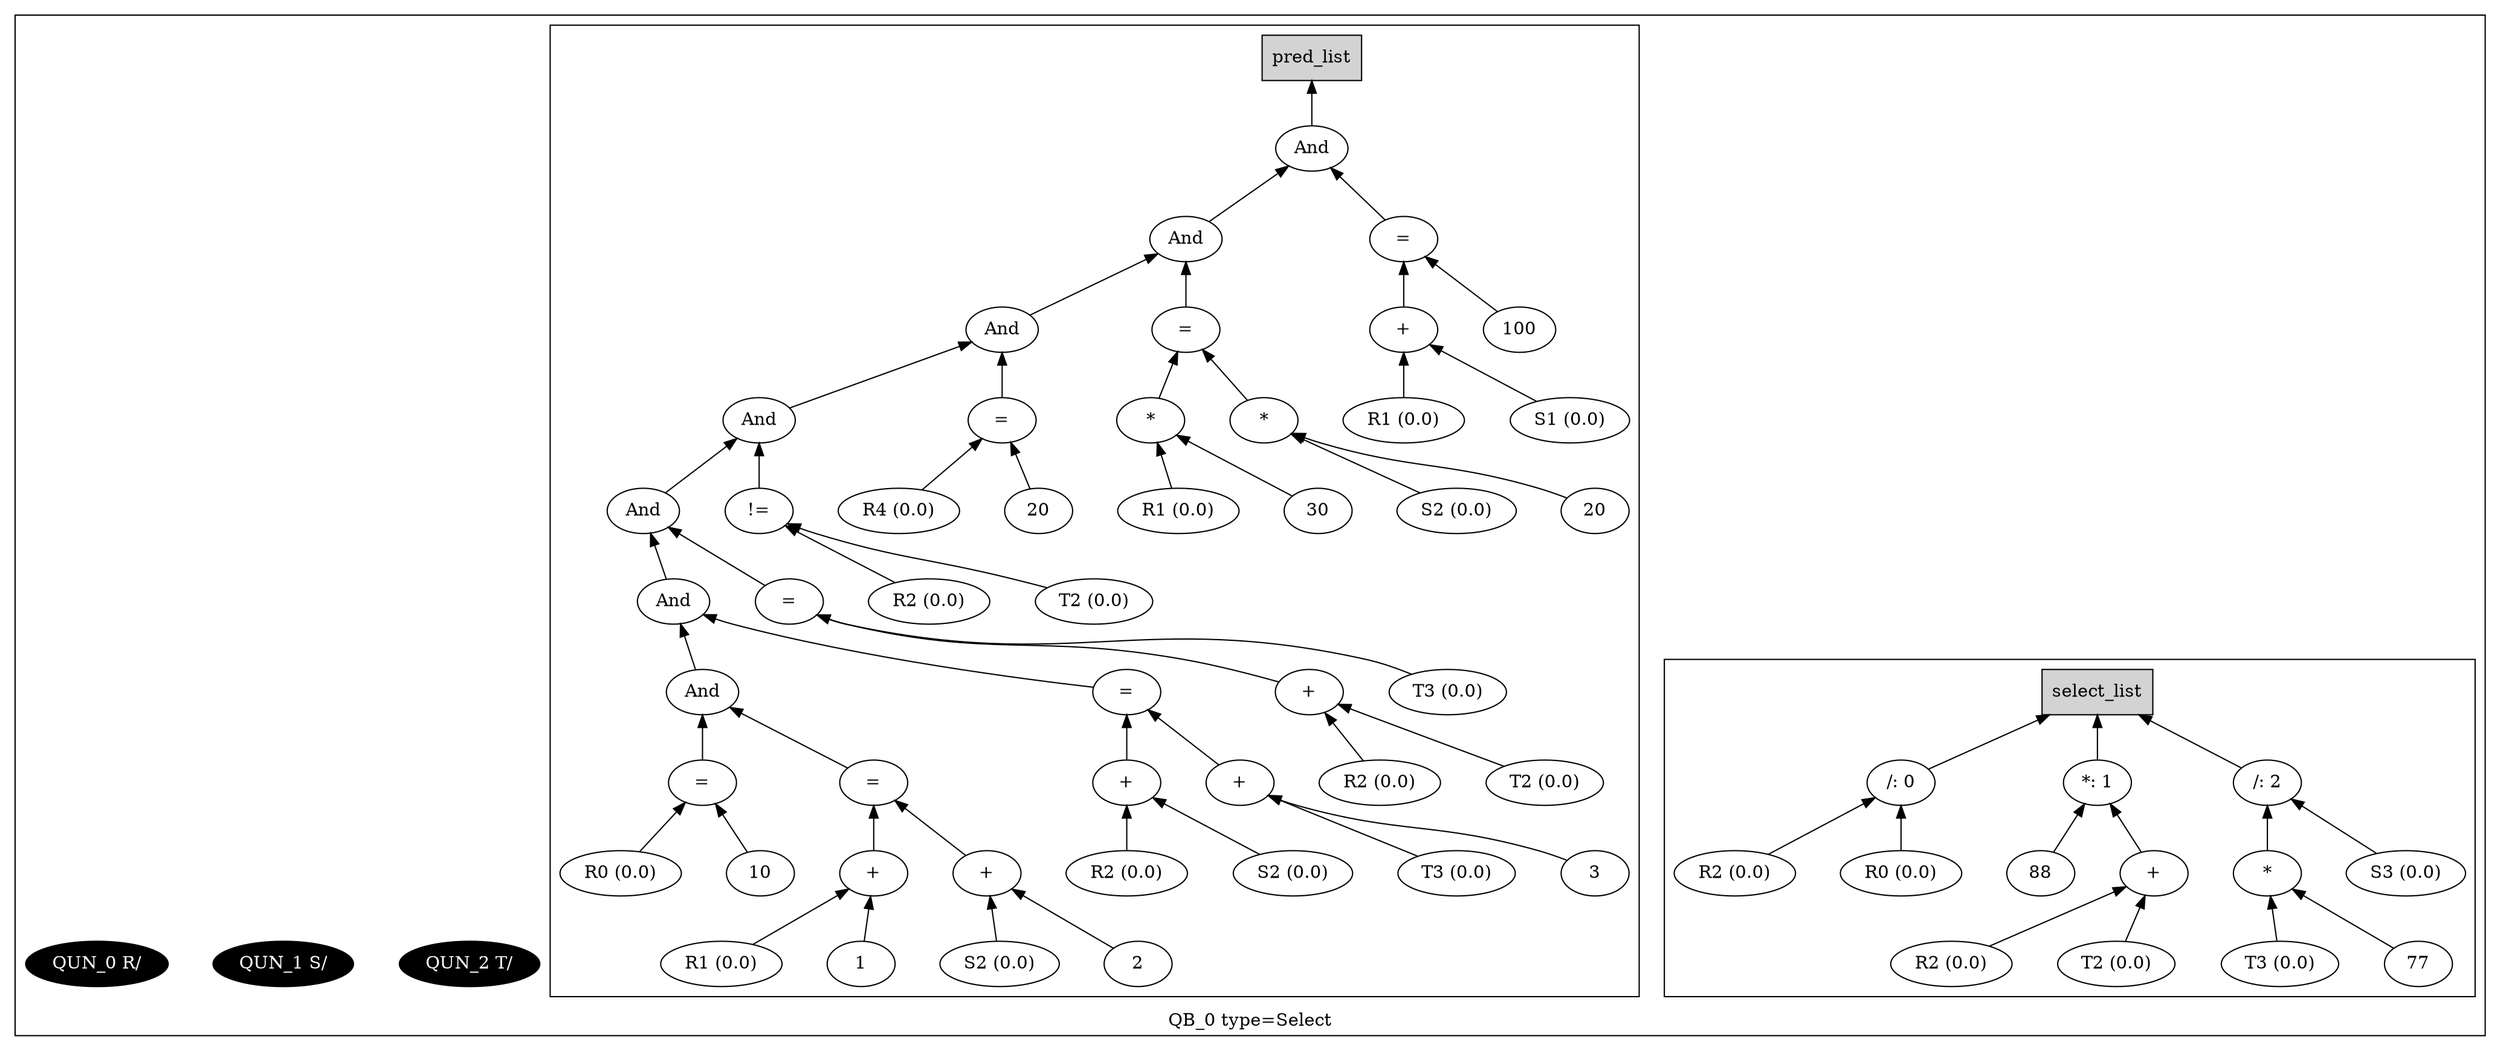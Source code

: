 digraph example1 {
    rankdir=BT;
    nodesep=0.5;
    ordering="in";
  subgraph cluster_QB_0 {
    "QB_0_selectlist"[label="select_list",shape=box,style=filled];
  subgraph cluster_select_listQB_0 {
    exprnodeExprKey3v1[label="/: 0"];
    exprnodeExprKey1v1 -> exprnodeExprKey3v1;
    exprnodeExprKey1v1[label="R2 (0.0)"];
    exprnodeExprKey2v1 -> exprnodeExprKey3v1;
    exprnodeExprKey2v1[label="R0 (0.0)"];
    exprnodeExprKey3v1 -> "QB_0_selectlist";
    exprnodeExprKey8v1[label="*: 1"];
    exprnodeExprKey4v1 -> exprnodeExprKey8v1;
    exprnodeExprKey4v1[label="88"];
    exprnodeExprKey7v1 -> exprnodeExprKey8v1;
    exprnodeExprKey7v1[label="+"];
    exprnodeExprKey5v1 -> exprnodeExprKey7v1;
    exprnodeExprKey5v1[label="R2 (0.0)"];
    exprnodeExprKey6v1 -> exprnodeExprKey7v1;
    exprnodeExprKey6v1[label="T2 (0.0)"];
    exprnodeExprKey8v1 -> "QB_0_selectlist";
    exprnodeExprKey13v1[label="/: 2"];
    exprnodeExprKey11v1 -> exprnodeExprKey13v1;
    exprnodeExprKey11v1[label="*"];
    exprnodeExprKey9v1 -> exprnodeExprKey11v1;
    exprnodeExprKey9v1[label="T3 (0.0)"];
    exprnodeExprKey10v1 -> exprnodeExprKey11v1;
    exprnodeExprKey10v1[label="77"];
    exprnodeExprKey12v1 -> exprnodeExprKey13v1;
    exprnodeExprKey12v1[label="S3 (0.0)"];
    exprnodeExprKey13v1 -> "QB_0_selectlist";
}
    "QUN_2"[label="QUN_2 T/", fillcolor=black, fontcolor=white, style=filled]
    "QUN_1"[label="QUN_1 S/", fillcolor=black, fontcolor=white, style=filled]
    "QUN_0"[label="QUN_0 R/", fillcolor=black, fontcolor=white, style=filled]
  subgraph cluster_pred_listQB_0 {
    exprnodeExprKey60v1[label="And"];
    exprnodeExprKey54v1 -> exprnodeExprKey60v1;
    exprnodeExprKey54v1[label="And"];
    exprnodeExprKey46v1 -> exprnodeExprKey54v1;
    exprnodeExprKey46v1[label="And"];
    exprnodeExprKey42v1 -> exprnodeExprKey46v1;
    exprnodeExprKey42v1[label="And"];
    exprnodeExprKey38v1 -> exprnodeExprKey42v1;
    exprnodeExprKey38v1[label="And"];
    exprnodeExprKey32v1 -> exprnodeExprKey38v1;
    exprnodeExprKey32v1[label="And"];
    exprnodeExprKey24v1 -> exprnodeExprKey32v1;
    exprnodeExprKey24v1[label="And"];
    exprnodeExprKey16v1 -> exprnodeExprKey24v1;
    exprnodeExprKey16v1[label="="];
    exprnodeExprKey14v1 -> exprnodeExprKey16v1;
    exprnodeExprKey14v1[label="R0 (0.0)"];
    exprnodeExprKey15v1 -> exprnodeExprKey16v1;
    exprnodeExprKey15v1[label="10"];
    exprnodeExprKey23v1 -> exprnodeExprKey24v1;
    exprnodeExprKey23v1[label="="];
    exprnodeExprKey19v1 -> exprnodeExprKey23v1;
    exprnodeExprKey19v1[label="+"];
    exprnodeExprKey17v1 -> exprnodeExprKey19v1;
    exprnodeExprKey17v1[label="R1 (0.0)"];
    exprnodeExprKey18v1 -> exprnodeExprKey19v1;
    exprnodeExprKey18v1[label="1"];
    exprnodeExprKey22v1 -> exprnodeExprKey23v1;
    exprnodeExprKey22v1[label="+"];
    exprnodeExprKey20v1 -> exprnodeExprKey22v1;
    exprnodeExprKey20v1[label="S2 (0.0)"];
    exprnodeExprKey21v1 -> exprnodeExprKey22v1;
    exprnodeExprKey21v1[label="2"];
    exprnodeExprKey31v1 -> exprnodeExprKey32v1;
    exprnodeExprKey31v1[label="="];
    exprnodeExprKey27v1 -> exprnodeExprKey31v1;
    exprnodeExprKey27v1[label="+"];
    exprnodeExprKey25v1 -> exprnodeExprKey27v1;
    exprnodeExprKey25v1[label="R2 (0.0)"];
    exprnodeExprKey26v1 -> exprnodeExprKey27v1;
    exprnodeExprKey26v1[label="S2 (0.0)"];
    exprnodeExprKey30v1 -> exprnodeExprKey31v1;
    exprnodeExprKey30v1[label="+"];
    exprnodeExprKey28v1 -> exprnodeExprKey30v1;
    exprnodeExprKey28v1[label="T3 (0.0)"];
    exprnodeExprKey29v1 -> exprnodeExprKey30v1;
    exprnodeExprKey29v1[label="3"];
    exprnodeExprKey37v1 -> exprnodeExprKey38v1;
    exprnodeExprKey37v1[label="="];
    exprnodeExprKey35v1 -> exprnodeExprKey37v1;
    exprnodeExprKey35v1[label="+"];
    exprnodeExprKey33v1 -> exprnodeExprKey35v1;
    exprnodeExprKey33v1[label="R2 (0.0)"];
    exprnodeExprKey34v1 -> exprnodeExprKey35v1;
    exprnodeExprKey34v1[label="T2 (0.0)"];
    exprnodeExprKey36v1 -> exprnodeExprKey37v1;
    exprnodeExprKey36v1[label="T3 (0.0)"];
    exprnodeExprKey41v1 -> exprnodeExprKey42v1;
    exprnodeExprKey41v1[label="!="];
    exprnodeExprKey39v1 -> exprnodeExprKey41v1;
    exprnodeExprKey39v1[label="R2 (0.0)"];
    exprnodeExprKey40v1 -> exprnodeExprKey41v1;
    exprnodeExprKey40v1[label="T2 (0.0)"];
    exprnodeExprKey45v1 -> exprnodeExprKey46v1;
    exprnodeExprKey45v1[label="="];
    exprnodeExprKey43v1 -> exprnodeExprKey45v1;
    exprnodeExprKey43v1[label="R4 (0.0)"];
    exprnodeExprKey44v1 -> exprnodeExprKey45v1;
    exprnodeExprKey44v1[label="20"];
    exprnodeExprKey53v1 -> exprnodeExprKey54v1;
    exprnodeExprKey53v1[label="="];
    exprnodeExprKey49v1 -> exprnodeExprKey53v1;
    exprnodeExprKey49v1[label="*"];
    exprnodeExprKey47v1 -> exprnodeExprKey49v1;
    exprnodeExprKey47v1[label="R1 (0.0)"];
    exprnodeExprKey48v1 -> exprnodeExprKey49v1;
    exprnodeExprKey48v1[label="30"];
    exprnodeExprKey52v1 -> exprnodeExprKey53v1;
    exprnodeExprKey52v1[label="*"];
    exprnodeExprKey50v1 -> exprnodeExprKey52v1;
    exprnodeExprKey50v1[label="S2 (0.0)"];
    exprnodeExprKey51v1 -> exprnodeExprKey52v1;
    exprnodeExprKey51v1[label="20"];
    exprnodeExprKey59v1 -> exprnodeExprKey60v1;
    exprnodeExprKey59v1[label="="];
    exprnodeExprKey57v1 -> exprnodeExprKey59v1;
    exprnodeExprKey57v1[label="+"];
    exprnodeExprKey55v1 -> exprnodeExprKey57v1;
    exprnodeExprKey55v1[label="R1 (0.0)"];
    exprnodeExprKey56v1 -> exprnodeExprKey57v1;
    exprnodeExprKey56v1[label="S1 (0.0)"];
    exprnodeExprKey58v1 -> exprnodeExprKey59v1;
    exprnodeExprKey58v1[label="100"];
    exprnodeExprKey60v1 -> QB_0_pred_list;
    "QB_0_pred_list"[label="pred_list",shape=box,style=filled];
}
    label = "QB_0 type=Select";
}
}
